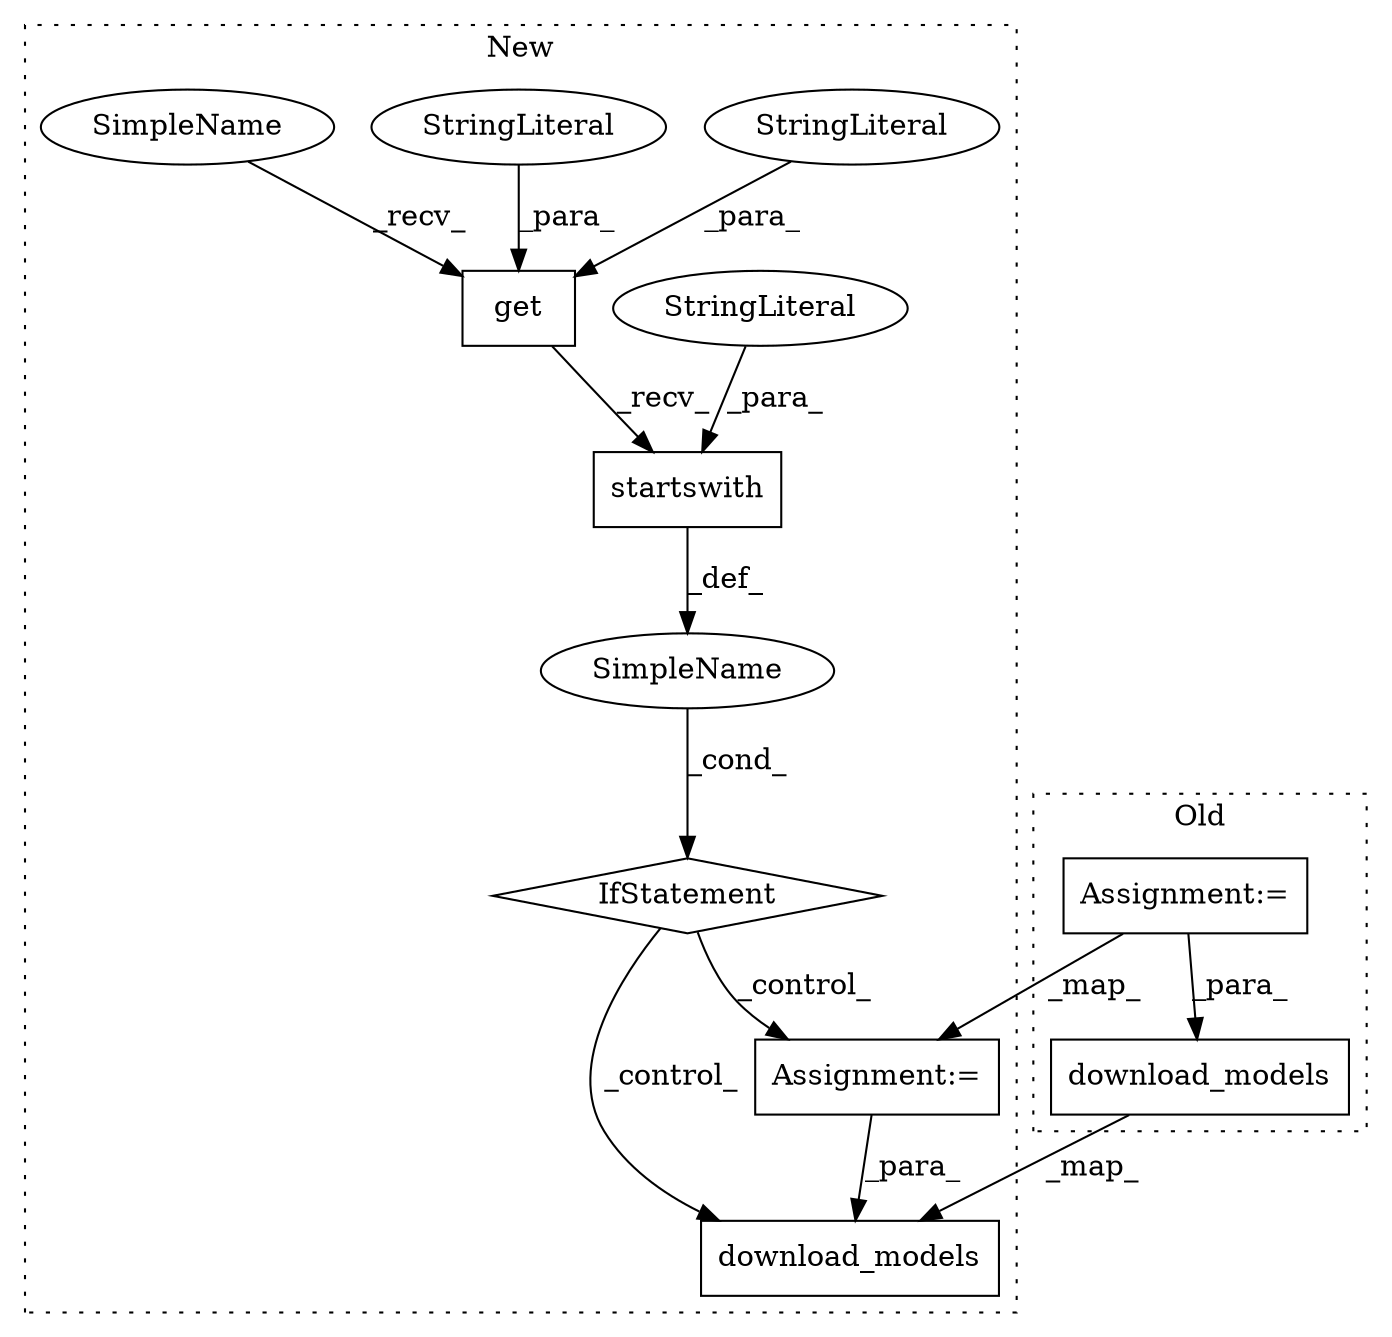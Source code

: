 digraph G {
subgraph cluster0 {
1 [label="download_models" a="32" s="658,701" l="16,1" shape="box"];
6 [label="Assignment:=" a="7" s="536" l="1" shape="box"];
label = "Old";
style="dotted";
}
subgraph cluster1 {
2 [label="download_models" a="32" s="731,774" l="16,1" shape="box"];
3 [label="SimpleName" a="42" s="" l="" shape="ellipse"];
4 [label="IfStatement" a="25" s="495,552" l="4,2" shape="diamond"];
5 [label="Assignment:=" a="7" s="607" l="1" shape="box"];
7 [label="startswith" a="32" s="524,551" l="11,1" shape="box"];
8 [label="get" a="32" s="503,522" l="4,1" shape="box"];
9 [label="StringLiteral" a="45" s="507" l="12" shape="ellipse"];
10 [label="StringLiteral" a="45" s="520" l="2" shape="ellipse"];
11 [label="StringLiteral" a="45" s="535" l="16" shape="ellipse"];
12 [label="SimpleName" a="42" s="499" l="3" shape="ellipse"];
label = "New";
style="dotted";
}
1 -> 2 [label="_map_"];
3 -> 4 [label="_cond_"];
4 -> 5 [label="_control_"];
4 -> 2 [label="_control_"];
5 -> 2 [label="_para_"];
6 -> 1 [label="_para_"];
6 -> 5 [label="_map_"];
7 -> 3 [label="_def_"];
8 -> 7 [label="_recv_"];
9 -> 8 [label="_para_"];
10 -> 8 [label="_para_"];
11 -> 7 [label="_para_"];
12 -> 8 [label="_recv_"];
}